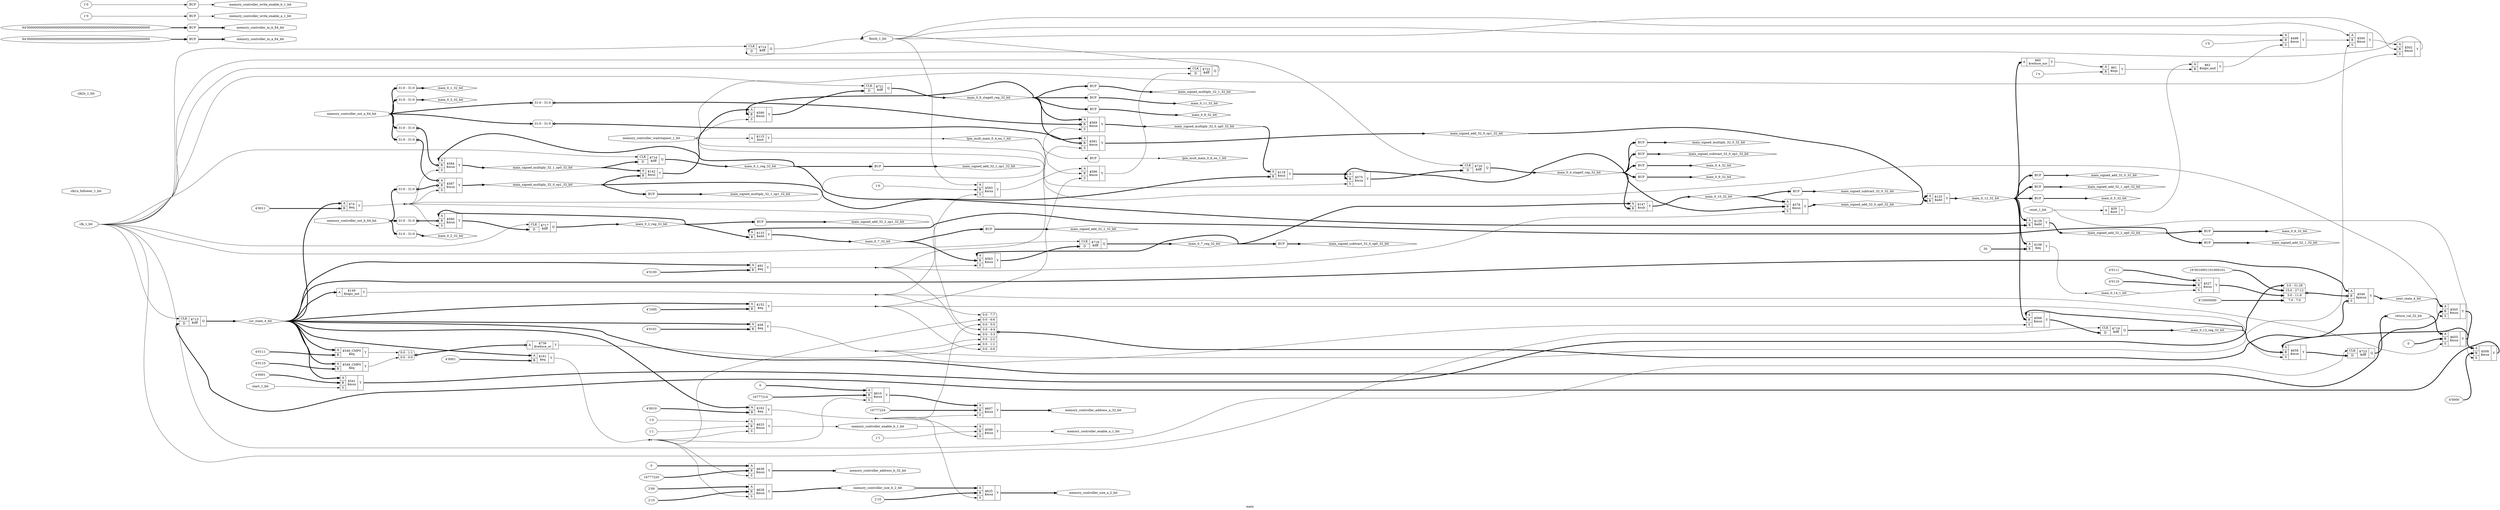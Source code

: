 digraph "main" {
label="main";
rankdir="LR";
remincross=true;
n35 [ shape=octagon, label="clk_1_bit", color="black", fontcolor="black" ];
n36 [ shape=octagon, label="clk1x_follower_1_bit", color="black", fontcolor="black" ];
n37 [ shape=octagon, label="clk2x_1_bit", color="black", fontcolor="black" ];
n38 [ shape=diamond, label="cur_state_4_bit", color="black", fontcolor="black" ];
n39 [ shape=octagon, label="finish_1_bit", color="black", fontcolor="black" ];
n40 [ shape=diamond, label="lpm_mult_main_0_4_en_1_bit", color="black", fontcolor="black" ];
n41 [ shape=diamond, label="lpm_mult_main_0_8_en_1_bit", color="black", fontcolor="black" ];
n42 [ shape=diamond, label="main_0_1_32_bit", color="black", fontcolor="black" ];
n43 [ shape=diamond, label="main_0_10_32_bit", color="black", fontcolor="black" ];
n44 [ shape=diamond, label="main_0_11_32_bit", color="black", fontcolor="black" ];
n45 [ shape=diamond, label="main_0_12_32_bit", color="black", fontcolor="black" ];
n46 [ shape=diamond, label="main_0_12_reg_32_bit", color="black", fontcolor="black" ];
n47 [ shape=diamond, label="main_0_14_1_bit", color="black", fontcolor="black" ];
n48 [ shape=diamond, label="main_0_1_reg_32_bit", color="black", fontcolor="black" ];
n49 [ shape=diamond, label="main_0_2_32_bit", color="black", fontcolor="black" ];
n50 [ shape=diamond, label="main_0_2_reg_32_bit", color="black", fontcolor="black" ];
n51 [ shape=diamond, label="main_0_3_32_bit", color="black", fontcolor="black" ];
n52 [ shape=diamond, label="main_0_4_32_bit", color="black", fontcolor="black" ];
n53 [ shape=diamond, label="main_0_4_stage0_reg_32_bit", color="black", fontcolor="black" ];
n54 [ shape=diamond, label="main_0_5_32_bit", color="black", fontcolor="black" ];
n55 [ shape=diamond, label="main_0_6_32_bit", color="black", fontcolor="black" ];
n56 [ shape=diamond, label="main_0_7_32_bit", color="black", fontcolor="black" ];
n57 [ shape=diamond, label="main_0_7_reg_32_bit", color="black", fontcolor="black" ];
n58 [ shape=diamond, label="main_0_8_32_bit", color="black", fontcolor="black" ];
n59 [ shape=diamond, label="main_0_8_stage0_reg_32_bit", color="black", fontcolor="black" ];
n60 [ shape=diamond, label="main_0_9_32_bit", color="black", fontcolor="black" ];
n61 [ shape=diamond, label="main_signed_add_32_0_32_bit", color="black", fontcolor="black" ];
n62 [ shape=diamond, label="main_signed_add_32_0_op0_32_bit", color="black", fontcolor="black" ];
n63 [ shape=diamond, label="main_signed_add_32_0_op1_32_bit", color="black", fontcolor="black" ];
n64 [ shape=diamond, label="main_signed_add_32_1_32_bit", color="black", fontcolor="black" ];
n65 [ shape=diamond, label="main_signed_add_32_1_op0_32_bit", color="black", fontcolor="black" ];
n66 [ shape=diamond, label="main_signed_add_32_1_op1_32_bit", color="black", fontcolor="black" ];
n67 [ shape=diamond, label="main_signed_add_32_2_32_bit", color="black", fontcolor="black" ];
n68 [ shape=diamond, label="main_signed_add_32_2_op0_32_bit", color="black", fontcolor="black" ];
n69 [ shape=diamond, label="main_signed_add_32_2_op1_32_bit", color="black", fontcolor="black" ];
n70 [ shape=diamond, label="main_signed_multiply_32_0_32_bit", color="black", fontcolor="black" ];
n71 [ shape=diamond, label="main_signed_multiply_32_0_op0_32_bit", color="black", fontcolor="black" ];
n72 [ shape=diamond, label="main_signed_multiply_32_0_op1_32_bit", color="black", fontcolor="black" ];
n73 [ shape=diamond, label="main_signed_multiply_32_1_32_bit", color="black", fontcolor="black" ];
n74 [ shape=diamond, label="main_signed_multiply_32_1_op0_32_bit", color="black", fontcolor="black" ];
n75 [ shape=diamond, label="main_signed_multiply_32_1_op1_32_bit", color="black", fontcolor="black" ];
n76 [ shape=diamond, label="main_signed_subtract_32_0_32_bit", color="black", fontcolor="black" ];
n77 [ shape=diamond, label="main_signed_subtract_32_0_op0_32_bit", color="black", fontcolor="black" ];
n78 [ shape=diamond, label="main_signed_subtract_32_0_op1_32_bit", color="black", fontcolor="black" ];
n79 [ shape=octagon, label="memory_controller_address_a_32_bit", color="black", fontcolor="black" ];
n80 [ shape=octagon, label="memory_controller_address_b_32_bit", color="black", fontcolor="black" ];
n81 [ shape=octagon, label="memory_controller_enable_a_1_bit", color="black", fontcolor="black" ];
n82 [ shape=octagon, label="memory_controller_enable_b_1_bit", color="black", fontcolor="black" ];
n83 [ shape=octagon, label="memory_controller_in_a_64_bit", color="black", fontcolor="black" ];
n84 [ shape=octagon, label="memory_controller_in_b_64_bit", color="black", fontcolor="black" ];
n85 [ shape=octagon, label="memory_controller_out_a_64_bit", color="black", fontcolor="black" ];
n86 [ shape=octagon, label="memory_controller_out_b_64_bit", color="black", fontcolor="black" ];
n87 [ shape=octagon, label="memory_controller_size_a_2_bit", color="black", fontcolor="black" ];
n88 [ shape=octagon, label="memory_controller_size_b_2_bit", color="black", fontcolor="black" ];
n89 [ shape=octagon, label="memory_controller_waitrequest_1_bit", color="black", fontcolor="black" ];
n90 [ shape=octagon, label="memory_controller_write_enable_a_1_bit", color="black", fontcolor="black" ];
n91 [ shape=octagon, label="memory_controller_write_enable_b_1_bit", color="black", fontcolor="black" ];
n92 [ shape=diamond, label="next_state_4_bit", color="black", fontcolor="black" ];
n93 [ shape=octagon, label="reset_1_bit", color="black", fontcolor="black" ];
n94 [ shape=octagon, label="return_val_32_bit", color="black", fontcolor="black" ];
n95 [ shape=octagon, label="start_1_bit", color="black", fontcolor="black" ];
c99 [ shape=record, label="{{<p96> A|<p97> B}|$125\n$add|{<p98> Y}}" ];
c100 [ shape=record, label="{{<p96> A|<p97> B}|$129\n$add|{<p98> Y}}" ];
c101 [ shape=record, label="{{<p96> A|<p97> B}|$133\n$add|{<p98> Y}}" ];
c102 [ shape=record, label="{{<p96> A}|$736\n$reduce_or|{<p98> Y}}" ];
x0 [ shape=record, style=rounded, label="<s1> 0:0 - 1:1 |<s0> 0:0 - 0:0 " ];
x0:e -> c102:p96:w [arrowhead=odiamond, arrowtail=odiamond, dir=both, color="black", style="setlinewidth(3)", label=""];
v1 [ label="4'0101" ];
c103 [ shape=record, label="{{<p96> A|<p97> B}|$58\n$eq|{<p98> Y}}" ];
c104 [ shape=record, label="{{<p96> A}|$59\n$not|{<p98> Y}}" ];
v2 [ label="4'0011" ];
c105 [ shape=record, label="{{<p96> A|<p97> B}|$74\n$eq|{<p98> Y}}" ];
v3 [ label="4'0100" ];
c106 [ shape=record, label="{{<p96> A|<p97> B}|$92\n$eq|{<p98> Y}}" ];
v4 [ label="30" ];
c107 [ shape=record, label="{{<p96> A|<p97> B}|$109\n$eq|{<p98> Y}}" ];
c108 [ shape=record, label="{{<p96> A}|$115\n$not|{<p98> Y}}" ];
c109 [ shape=record, label="{{<p96> A}|$149\n$logic_not|{<p98> Y}}" ];
v5 [ label="4'1000" ];
c110 [ shape=record, label="{{<p96> A|<p97> B}|$152\n$eq|{<p98> Y}}" ];
v6 [ label="4'0001" ];
c111 [ shape=record, label="{{<p96> A|<p97> B}|$161\n$eq|{<p98> Y}}" ];
v7 [ label="4'0010" ];
c112 [ shape=record, label="{{<p96> A|<p97> B}|$162\n$eq|{<p98> Y}}" ];
v8 [ label="1'x" ];
c113 [ shape=record, label="{{<p96> A|<p97> B}|$61\n$eqx|{<p98> Y}}" ];
c114 [ shape=record, label="{{<p96> A|<p97> B}|$62\n$logic_and|{<p98> Y}}" ];
c115 [ shape=record, label="{{<p96> A|<p97> B}|$118\n$mul|{<p98> Y}}" ];
c116 [ shape=record, label="{{<p96> A|<p97> B}|$142\n$mul|{<p98> Y}}" ];
c120 [ shape=record, label="{{<p117> CLK|<p118> D}|$714\n$dff|{<p119> Q}}" ];
c121 [ shape=record, label="{{<p117> CLK|<p118> D}|$715\n$dff|{<p119> Q}}" ];
c122 [ shape=record, label="{{<p117> CLK|<p118> D}|$716\n$dff|{<p119> Q}}" ];
c123 [ shape=record, label="{{<p117> CLK|<p118> D}|$717\n$dff|{<p119> Q}}" ];
c124 [ shape=record, label="{{<p117> CLK|<p118> D}|$718\n$dff|{<p119> Q}}" ];
c125 [ shape=record, label="{{<p117> CLK|<p118> D}|$719\n$dff|{<p119> Q}}" ];
c126 [ shape=record, label="{{<p117> CLK|<p118> D}|$720\n$dff|{<p119> Q}}" ];
c127 [ shape=record, label="{{<p117> CLK|<p118> D}|$721\n$dff|{<p119> Q}}" ];
c128 [ shape=record, label="{{<p117> CLK|<p118> D}|$722\n$dff|{<p119> Q}}" ];
c129 [ shape=record, label="{{<p117> CLK|<p118> D}|$723\n$dff|{<p119> Q}}" ];
v9 [ label="1'0" ];
c131 [ shape=record, label="{{<p96> A|<p97> B|<p130> S}|$498\n$mux|{<p98> Y}}" ];
c132 [ shape=record, label="{{<p96> A|<p97> B|<p130> S}|$500\n$mux|{<p98> Y}}" ];
c133 [ shape=record, label="{{<p96> A|<p97> B|<p130> S}|$502\n$mux|{<p98> Y}}" ];
c134 [ shape=record, label="{{<p96> A|<p97> B|<p130> S}|$505\n$mux|{<p98> Y}}" ];
v10 [ label="4'0000" ];
c135 [ shape=record, label="{{<p96> A|<p97> B|<p130> S}|$508\n$mux|{<p98> Y}}" ];
v11 [ label="4'0111" ];
v12 [ label="4'0110" ];
c136 [ shape=record, label="{{<p96> A|<p97> B|<p130> S}|$527\n$mux|{<p98> Y}}" ];
v13 [ label="4'0001" ];
c137 [ shape=record, label="{{<p96> A|<p97> B|<p130> S}|$541\n$mux|{<p98> Y}}" ];
v15 [ label="16'0010001101000101" ];
v16 [ label="8'10000000" ];
c138 [ shape=record, label="{{<p96> A|<p97> B|<p130> S}|$546\n$pmux|{<p98> Y}}" ];
x14 [ shape=record, style=rounded, label="<s3> 3:0 - 31:28 |<s2> 15:0 - 27:12 |<s1> 3:0 - 11:8 |<s0> 7:0 - 7:0 " ];
x14:e -> c138:p97:w [arrowhead=odiamond, arrowtail=odiamond, dir=both, color="black", style="setlinewidth(3)", label=""];
x17 [ shape=record, style=rounded, label="<s7> 0:0 - 7:7 |<s6> 0:0 - 6:6 |<s5> 0:0 - 5:5 |<s4> 0:0 - 4:4 |<s3> 0:0 - 3:3 |<s2> 0:0 - 2:2 |<s1> 0:0 - 1:1 |<s0> 0:0 - 0:0 " ];
x17:e -> c138:p130:w [arrowhead=odiamond, arrowtail=odiamond, dir=both, color="black", style="setlinewidth(3)", label=""];
v18 [ label="4'0111" ];
c139 [ shape=record, label="{{<p96> A|<p97> B}|$548_CMP0\n$eq|{<p98> Y}}" ];
v19 [ label="4'0110" ];
c140 [ shape=record, label="{{<p96> A|<p97> B}|$549_CMP0\n$eq|{<p98> Y}}" ];
c141 [ shape=record, label="{{<p96> A|<p97> B|<p130> S}|$560\n$mux|{<p98> Y}}" ];
x20 [ shape=record, style=rounded, label="<s0> 31:0 - 31:0 " ];
x20:e -> c141:p97:w [arrowhead=odiamond, arrowtail=odiamond, dir=both, color="black", style="setlinewidth(3)", label=""];
c142 [ shape=record, label="{{<p96> A|<p97> B|<p130> S}|$563\n$mux|{<p98> Y}}" ];
c143 [ shape=record, label="{{<p96> A|<p97> B|<p130> S}|$566\n$mux|{<p98> Y}}" ];
c144 [ shape=record, label="{{<p96> A|<p97> B|<p130> S}|$569\n$mux|{<p98> Y}}" ];
x21 [ shape=record, style=rounded, label="<s0> 31:0 - 31:0 " ];
x21:e -> c144:p97:w [arrowhead=odiamond, arrowtail=odiamond, dir=both, color="black", style="setlinewidth(3)", label=""];
c145 [ shape=record, label="{{<p96> A|<p97> B|<p130> S}|$575\n$mux|{<p98> Y}}" ];
c146 [ shape=record, label="{{<p96> A|<p97> B|<p130> S}|$578\n$mux|{<p98> Y}}" ];
c147 [ shape=record, label="{{<p96> A|<p97> B|<p130> S}|$581\n$mux|{<p98> Y}}" ];
x22 [ shape=record, style=rounded, label="<s0> 31:0 - 31:0 " ];
x22:e -> c147:p97:w [arrowhead=odiamond, arrowtail=odiamond, dir=both, color="black", style="setlinewidth(3)", label=""];
c148 [ shape=record, label="{{<p96> A|<p97> B|<p130> S}|$584\n$mux|{<p98> Y}}" ];
x23 [ shape=record, style=rounded, label="<s0> 31:0 - 31:0 " ];
x23:e -> c148:p97:w [arrowhead=odiamond, arrowtail=odiamond, dir=both, color="black", style="setlinewidth(3)", label=""];
c149 [ shape=record, label="{{<p96> A|<p97> B|<p130> S}|$587\n$mux|{<p98> Y}}" ];
x24 [ shape=record, style=rounded, label="<s0> 31:0 - 31:0 " ];
x24:e -> c149:p96:w [arrowhead=odiamond, arrowtail=odiamond, dir=both, color="black", style="setlinewidth(3)", label=""];
x25 [ shape=record, style=rounded, label="<s0> 31:0 - 31:0 " ];
x25:e -> c149:p97:w [arrowhead=odiamond, arrowtail=odiamond, dir=both, color="black", style="setlinewidth(3)", label=""];
c150 [ shape=record, label="{{<p96> A|<p97> B|<p130> S}|$590\n$mux|{<p98> Y}}" ];
v26 [ label="1'0" ];
c151 [ shape=record, label="{{<p96> A|<p97> B|<p130> S}|$593\n$mux|{<p98> Y}}" ];
c152 [ shape=record, label="{{<p96> A|<p97> B|<p130> S}|$596\n$mux|{<p98> Y}}" ];
v27 [ label="1'1" ];
c153 [ shape=record, label="{{<p96> A|<p97> B|<p130> S}|$599\n$mux|{<p98> Y}}" ];
v28 [ label="16777224" ];
c154 [ shape=record, label="{{<p96> A|<p97> B|<p130> S}|$607\n$mux|{<p98> Y}}" ];
v29 [ label="0" ];
v30 [ label="16777216" ];
c155 [ shape=record, label="{{<p96> A|<p97> B|<p130> S}|$610\n$mux|{<p98> Y}}" ];
v31 [ label="2'10" ];
c156 [ shape=record, label="{{<p96> A|<p97> B|<p130> S}|$625\n$mux|{<p98> Y}}" ];
v32 [ label="2'00" ];
v33 [ label="2'10" ];
c157 [ shape=record, label="{{<p96> A|<p97> B|<p130> S}|$628\n$mux|{<p98> Y}}" ];
v34 [ label="1'0" ];
v35 [ label="1'1" ];
c158 [ shape=record, label="{{<p96> A|<p97> B|<p130> S}|$633\n$mux|{<p98> Y}}" ];
v36 [ label="0" ];
v37 [ label="16777220" ];
c159 [ shape=record, label="{{<p96> A|<p97> B|<p130> S}|$638\n$mux|{<p98> Y}}" ];
v38 [ label="0" ];
c160 [ shape=record, label="{{<p96> A|<p97> B|<p130> S}|$655\n$mux|{<p98> Y}}" ];
c161 [ shape=record, label="{{<p96> A|<p97> B|<p130> S}|$658\n$mux|{<p98> Y}}" ];
c162 [ shape=record, label="{{<p96> A}|$60\n$reduce_xor|{<p98> Y}}" ];
c163 [ shape=record, label="{{<p96> A|<p97> B}|$147\n$sub|{<p98> Y}}" ];
x39 [shape=box, style=rounded, label="BUF"];
x40 [ shape=record, style=rounded, label="<s0> 31:0 - 31:0 " ];
x41 [shape=box, style=rounded, label="BUF"];
x42 [ shape=record, style=rounded, label="<s0> 31:0 - 31:0 " ];
x43 [ shape=record, style=rounded, label="<s0> 31:0 - 31:0 " ];
x44 [shape=box, style=rounded, label="BUF"];
x45 [shape=box, style=rounded, label="BUF"];
x46 [shape=box, style=rounded, label="BUF"];
x47 [shape=box, style=rounded, label="BUF"];
x48 [shape=box, style=rounded, label="BUF"];
x49 [shape=box, style=rounded, label="BUF"];
x50 [shape=box, style=rounded, label="BUF"];
x51 [shape=box, style=rounded, label="BUF"];
x52 [shape=box, style=rounded, label="BUF"];
x53 [shape=box, style=rounded, label="BUF"];
x54 [shape=box, style=rounded, label="BUF"];
x55 [shape=box, style=rounded, label="BUF"];
x56 [shape=box, style=rounded, label="BUF"];
x57 [shape=box, style=rounded, label="BUF"];
x58 [shape=box, style=rounded, label="BUF"];
x59 [shape=box, style=rounded, label="BUF"];
x60 [shape=box, style=rounded, label="BUF"];
v61 [ label="64'0000000000000000000000000000000000000000000000000000000000000000" ];
x62 [shape=box, style=rounded, label="BUF"];
v63 [ label="64'0000000000000000000000000000000000000000000000000000000000000000" ];
x64 [shape=box, style=rounded, label="BUF"];
v65 [ label="1'0" ];
x66 [shape=box, style=rounded, label="BUF"];
v67 [ label="1'0" ];
x68 [shape=box, style=rounded, label="BUF"];
c152:p98:e -> c128:p118:w [color="black", label=""];
c155:p98:e -> c154:p96:w [color="black", style="setlinewidth(3)", label=""];
c137:p98:e -> x14:s3:w [color="black", style="setlinewidth(3)", label=""];
c136:p98:e -> x14:s1:w [color="black", style="setlinewidth(3)", label=""];
c102:p98:e -> x17:s1:w [color="black", label=""];
n15 [ shape=point ];
c103:p98:e -> n15:w [color="black", label=""];
n15:e -> c132:p130:w [color="black", label=""];
n15:e -> c143:p130:w [color="black", label=""];
n15:e -> x17:s2:w [color="black", label=""];
c104:p98:e -> c114:p96:w [color="black", label=""];
n17 [ shape=point ];
c105:p98:e -> n17:w [color="black", label=""];
n17:e -> c141:p130:w [color="black", label=""];
n17:e -> c144:p130:w [color="black", label=""];
n17:e -> c148:p130:w [color="black", label=""];
n17:e -> c149:p130:w [color="black", label=""];
n17:e -> x17:s4:w [color="black", label=""];
n18 [ shape=point ];
c106:p98:e -> n18:w [color="black", label=""];
n18:e -> c142:p130:w [color="black", label=""];
n18:e -> c146:p130:w [color="black", label=""];
n18:e -> c147:p130:w [color="black", label=""];
n18:e -> x17:s3:w [color="black", label=""];
n19 [ shape=point ];
c109:p98:e -> n19:w [color="black", label=""];
n19:e -> c151:p130:w [color="black", label=""];
n19:e -> c160:p130:w [color="black", label=""];
n19:e -> x17:s7:w [color="black", label=""];
c135:p98:e -> c121:p118:w [color="black", style="setlinewidth(3)", label=""];
n20 [ shape=point ];
c110:p98:e -> n20:w [color="black", label=""];
n20:e -> c152:p130:w [color="black", label=""];
n20:e -> c161:p130:w [color="black", label=""];
n20:e -> x17:s0:w [color="black", label=""];
n21 [ shape=point ];
c111:p98:e -> n21:w [color="black", label=""];
n21:e -> c155:p130:w [color="black", label=""];
n21:e -> c157:p130:w [color="black", label=""];
n21:e -> c158:p130:w [color="black", label=""];
n21:e -> c159:p130:w [color="black", label=""];
n21:e -> x17:s6:w [color="black", label=""];
n22 [ shape=point ];
c112:p98:e -> n22:w [color="black", label=""];
n22:e -> c153:p130:w [color="black", label=""];
n22:e -> c154:p130:w [color="black", label=""];
n22:e -> c156:p130:w [color="black", label=""];
n22:e -> x17:s5:w [color="black", label=""];
c113:p98:e -> c114:p97:w [color="black", label=""];
c114:p98:e -> c131:p130:w [color="black", label=""];
c115:p98:e -> c145:p96:w [color="black", style="setlinewidth(3)", label=""];
c116:p98:e -> c150:p96:w [color="black", style="setlinewidth(3)", label=""];
c131:p98:e -> c132:p97:w [color="black", label=""];
c132:p98:e -> c133:p96:w [color="black", label=""];
c134:p98:e -> c135:p96:w [color="black", style="setlinewidth(3)", label=""];
c133:p98:e -> c120:p118:w [color="black", label=""];
c139:p98:e -> x0:s1:w [color="black", label=""];
c140:p98:e -> x0:s0:w [color="black", label=""];
c151:p98:e -> c152:p96:w [color="black", label=""];
c160:p98:e -> c161:p96:w [color="black", style="setlinewidth(3)", label=""];
c162:p98:e -> c113:p96:w [color="black", label=""];
n35:e -> c120:p117:w [color="black", label=""];
n35:e -> c121:p117:w [color="black", label=""];
n35:e -> c122:p117:w [color="black", label=""];
n35:e -> c123:p117:w [color="black", label=""];
n35:e -> c124:p117:w [color="black", label=""];
n35:e -> c125:p117:w [color="black", label=""];
n35:e -> c126:p117:w [color="black", label=""];
n35:e -> c127:p117:w [color="black", label=""];
n35:e -> c128:p117:w [color="black", label=""];
n35:e -> c129:p117:w [color="black", label=""];
c121:p119:e -> n38:w [color="black", style="setlinewidth(3)", label=""];
n38:e -> c103:p96:w [color="black", style="setlinewidth(3)", label=""];
n38:e -> c105:p96:w [color="black", style="setlinewidth(3)", label=""];
n38:e -> c106:p96:w [color="black", style="setlinewidth(3)", label=""];
n38:e -> c109:p96:w [color="black", style="setlinewidth(3)", label=""];
n38:e -> c110:p96:w [color="black", style="setlinewidth(3)", label=""];
n38:e -> c111:p96:w [color="black", style="setlinewidth(3)", label=""];
n38:e -> c112:p96:w [color="black", style="setlinewidth(3)", label=""];
n38:e -> c134:p97:w [color="black", style="setlinewidth(3)", label=""];
n38:e -> c137:p96:w [color="black", style="setlinewidth(3)", label=""];
n38:e -> c138:p96:w [color="black", style="setlinewidth(3)", label=""];
n38:e -> c139:p96:w [color="black", style="setlinewidth(3)", label=""];
n38:e -> c140:p96:w [color="black", style="setlinewidth(3)", label=""];
c120:p119:e -> n39:w [color="black", label=""];
c128:p119:e -> n39:w [color="black", label=""];
n39:e -> c131:p96:w [color="black", label=""];
n39:e -> c132:p96:w [color="black", label=""];
n39:e -> c133:p97:w [color="black", label=""];
n39:e -> c151:p96:w [color="black", label=""];
c143:p98:e -> c125:p118:w [color="black", style="setlinewidth(3)", label=""];
c108:p98:e -> n40:w [color="black", label=""];
n40:e -> c152:p97:w [color="black", label=""];
n40:e -> x39:w:w [color="black", label=""];
x39:e:e -> n41:w [color="black", label=""];
x40:e -> n42:w [color="black", style="setlinewidth(3)", label=""];
c163:p98:e -> n43:w [color="black", style="setlinewidth(3)", label=""];
n43:e -> c146:p96:w [color="black", style="setlinewidth(3)", label=""];
n43:e -> x58:w:w [color="black", style="setlinewidth(3)", label=""];
x41:e:e -> n44:w [color="black", style="setlinewidth(3)", label=""];
c99:p98:e -> n45:w [color="black", style="setlinewidth(3)", label=""];
n45:e -> c100:p96:w [color="black", style="setlinewidth(3)", label=""];
n45:e -> c107:p96:w [color="black", style="setlinewidth(3)", label=""];
n45:e -> c143:p97:w [color="black", style="setlinewidth(3)", label=""];
n45:e -> c162:p96:w [color="black", style="setlinewidth(3)", label=""];
n45:e -> x45:w:w [color="black", style="setlinewidth(3)", label=""];
n45:e -> x49:w:w [color="black", style="setlinewidth(3)", label=""];
n45:e -> x51:w:w [color="black", style="setlinewidth(3)", label=""];
c125:p119:e -> n46:w [color="black", style="setlinewidth(3)", label=""];
n46:e -> c143:p96:w [color="black", style="setlinewidth(3)", label=""];
n46:e -> c161:p97:w [color="black", style="setlinewidth(3)", label=""];
c107:p98:e -> n47:w [color="black", label=""];
n47:e -> c136:p130:w [color="black", label=""];
c122:p119:e -> n48:w [color="black", style="setlinewidth(3)", label=""];
n48:e -> c100:p97:w [color="black", style="setlinewidth(3)", label=""];
n48:e -> c148:p96:w [color="black", style="setlinewidth(3)", label=""];
n48:e -> x52:w:w [color="black", style="setlinewidth(3)", label=""];
x42:e -> n49:w [color="black", style="setlinewidth(3)", label=""];
c141:p98:e -> c123:p118:w [color="black", style="setlinewidth(3)", label=""];
c123:p119:e -> n50:w [color="black", style="setlinewidth(3)", label=""];
n50:e -> c101:p97:w [color="black", style="setlinewidth(3)", label=""];
n50:e -> c141:p96:w [color="black", style="setlinewidth(3)", label=""];
n50:e -> x54:w:w [color="black", style="setlinewidth(3)", label=""];
x43:e -> n51:w [color="black", style="setlinewidth(3)", label=""];
x44:e:e -> n52:w [color="black", style="setlinewidth(3)", label=""];
c126:p119:e -> n53:w [color="black", style="setlinewidth(3)", label=""];
n53:e -> c145:p97:w [color="black", style="setlinewidth(3)", label=""];
n53:e -> c146:p97:w [color="black", style="setlinewidth(3)", label=""];
n53:e -> c163:p97:w [color="black", style="setlinewidth(3)", label=""];
n53:e -> x44:w:w [color="black", style="setlinewidth(3)", label=""];
n53:e -> x48:w:w [color="black", style="setlinewidth(3)", label=""];
n53:e -> x55:w:w [color="black", style="setlinewidth(3)", label=""];
n53:e -> x60:w:w [color="black", style="setlinewidth(3)", label=""];
x45:e:e -> n54:w [color="black", style="setlinewidth(3)", label=""];
x46:e:e -> n55:w [color="black", style="setlinewidth(3)", label=""];
c101:p98:e -> n56:w [color="black", style="setlinewidth(3)", label=""];
n56:e -> c142:p97:w [color="black", style="setlinewidth(3)", label=""];
n56:e -> x53:w:w [color="black", style="setlinewidth(3)", label=""];
c124:p119:e -> n57:w [color="black", style="setlinewidth(3)", label=""];
n57:e -> c142:p96:w [color="black", style="setlinewidth(3)", label=""];
n57:e -> c163:p96:w [color="black", style="setlinewidth(3)", label=""];
n57:e -> x59:w:w [color="black", style="setlinewidth(3)", label=""];
x47:e:e -> n58:w [color="black", style="setlinewidth(3)", label=""];
c127:p119:e -> n59:w [color="black", style="setlinewidth(3)", label=""];
n59:e -> c144:p96:w [color="black", style="setlinewidth(3)", label=""];
n59:e -> c147:p96:w [color="black", style="setlinewidth(3)", label=""];
n59:e -> c150:p97:w [color="black", style="setlinewidth(3)", label=""];
n59:e -> x41:w:w [color="black", style="setlinewidth(3)", label=""];
n59:e -> x47:w:w [color="black", style="setlinewidth(3)", label=""];
n59:e -> x56:w:w [color="black", style="setlinewidth(3)", label=""];
c145:p98:e -> c126:p118:w [color="black", style="setlinewidth(3)", label=""];
x48:e:e -> n60:w [color="black", style="setlinewidth(3)", label=""];
x49:e:e -> n61:w [color="black", style="setlinewidth(3)", label=""];
c146:p98:e -> n62:w [color="black", style="setlinewidth(3)", label=""];
n62:e -> c99:p96:w [color="black", style="setlinewidth(3)", label=""];
c147:p98:e -> n63:w [color="black", style="setlinewidth(3)", label=""];
n63:e -> c99:p97:w [color="black", style="setlinewidth(3)", label=""];
x50:e:e -> n64:w [color="black", style="setlinewidth(3)", label=""];
x51:e:e -> n65:w [color="black", style="setlinewidth(3)", label=""];
x52:e:e -> n66:w [color="black", style="setlinewidth(3)", label=""];
x53:e:e -> n67:w [color="black", style="setlinewidth(3)", label=""];
c100:p98:e -> n68:w [color="black", style="setlinewidth(3)", label=""];
n68:e -> c101:p96:w [color="black", style="setlinewidth(3)", label=""];
n68:e -> x46:w:w [color="black", style="setlinewidth(3)", label=""];
n68:e -> x50:w:w [color="black", style="setlinewidth(3)", label=""];
x54:e:e -> n69:w [color="black", style="setlinewidth(3)", label=""];
c142:p98:e -> c124:p118:w [color="black", style="setlinewidth(3)", label=""];
x55:e:e -> n70:w [color="black", style="setlinewidth(3)", label=""];
c144:p98:e -> n71:w [color="black", style="setlinewidth(3)", label=""];
n71:e -> c115:p96:w [color="black", style="setlinewidth(3)", label=""];
c149:p98:e -> n72:w [color="black", style="setlinewidth(3)", label=""];
n72:e -> c115:p97:w [color="black", style="setlinewidth(3)", label=""];
n72:e -> c116:p97:w [color="black", style="setlinewidth(3)", label=""];
n72:e -> x57:w:w [color="black", style="setlinewidth(3)", label=""];
x56:e:e -> n73:w [color="black", style="setlinewidth(3)", label=""];
c148:p98:e -> n74:w [color="black", style="setlinewidth(3)", label=""];
n74:e -> c116:p96:w [color="black", style="setlinewidth(3)", label=""];
n74:e -> c122:p118:w [color="black", style="setlinewidth(3)", label=""];
x57:e:e -> n75:w [color="black", style="setlinewidth(3)", label=""];
x58:e:e -> n76:w [color="black", style="setlinewidth(3)", label=""];
x59:e:e -> n77:w [color="black", style="setlinewidth(3)", label=""];
x60:e:e -> n78:w [color="black", style="setlinewidth(3)", label=""];
c154:p98:e -> n79:w [color="black", style="setlinewidth(3)", label=""];
c150:p98:e -> c127:p118:w [color="black", style="setlinewidth(3)", label=""];
c159:p98:e -> n80:w [color="black", style="setlinewidth(3)", label=""];
c153:p98:e -> n81:w [color="black", label=""];
c158:p98:e -> n82:w [color="black", label=""];
n82:e -> c153:p96:w [color="black", label=""];
x62:e:e -> n83:w [color="black", style="setlinewidth(3)", label=""];
x64:e:e -> n84:w [color="black", style="setlinewidth(3)", label=""];
n85:e -> x21:s0:w [color="black", style="setlinewidth(3)", label=""];
n85:e -> x22:s0:w [color="black", style="setlinewidth(3)", label=""];
n85:e -> x23:s0:w [color="black", style="setlinewidth(3)", label=""];
n85:e -> x24:s0:w [color="black", style="setlinewidth(3)", label=""];
n85:e -> x40:s0:w [color="black", style="setlinewidth(3)", label=""];
n85:e -> x43:s0:w [color="black", style="setlinewidth(3)", label=""];
n86:e -> x20:s0:w [color="black", style="setlinewidth(3)", label=""];
n86:e -> x25:s0:w [color="black", style="setlinewidth(3)", label=""];
n86:e -> x42:s0:w [color="black", style="setlinewidth(3)", label=""];
c156:p98:e -> n87:w [color="black", style="setlinewidth(3)", label=""];
c157:p98:e -> n88:w [color="black", style="setlinewidth(3)", label=""];
n88:e -> c156:p96:w [color="black", style="setlinewidth(3)", label=""];
n89:e -> c108:p96:w [color="black", label=""];
n89:e -> c133:p130:w [color="black", label=""];
n89:e -> c134:p130:w [color="black", label=""];
n89:e -> c145:p130:w [color="black", label=""];
n89:e -> c150:p130:w [color="black", label=""];
c161:p98:e -> c129:p118:w [color="black", style="setlinewidth(3)", label=""];
x66:e:e -> n90:w [color="black", label=""];
x68:e:e -> n91:w [color="black", label=""];
c138:p98:e -> n92:w [color="black", style="setlinewidth(3)", label=""];
n92:e -> c134:p96:w [color="black", style="setlinewidth(3)", label=""];
n93:e -> c104:p96:w [color="black", label=""];
n93:e -> c135:p130:w [color="black", label=""];
c129:p119:e -> n94:w [color="black", style="setlinewidth(3)", label=""];
n94:e -> c160:p96:w [color="black", style="setlinewidth(3)", label=""];
n95:e -> c137:p130:w [color="black", label=""];
v1:e -> c103:p97:w [color="black", style="setlinewidth(3)", label=""];
v10:e -> c135:p97:w [color="black", style="setlinewidth(3)", label=""];
v11:e -> c136:p96:w [color="black", style="setlinewidth(3)", label=""];
v12:e -> c136:p97:w [color="black", style="setlinewidth(3)", label=""];
v13:e -> c137:p97:w [color="black", style="setlinewidth(3)", label=""];
v15:e -> x14:s2:w [color="black", style="setlinewidth(3)", label=""];
v16:e -> x14:s0:w [color="black", style="setlinewidth(3)", label=""];
v18:e -> c139:p97:w [color="black", style="setlinewidth(3)", label=""];
v19:e -> c140:p97:w [color="black", style="setlinewidth(3)", label=""];
v2:e -> c105:p97:w [color="black", style="setlinewidth(3)", label=""];
v26:e -> c151:p97:w [color="black", label=""];
v27:e -> c153:p97:w [color="black", label=""];
v28:e -> c154:p97:w [color="black", style="setlinewidth(3)", label=""];
v29:e -> c155:p96:w [color="black", style="setlinewidth(3)", label=""];
v3:e -> c106:p97:w [color="black", style="setlinewidth(3)", label=""];
v30:e -> c155:p97:w [color="black", style="setlinewidth(3)", label=""];
v31:e -> c156:p97:w [color="black", style="setlinewidth(3)", label=""];
v32:e -> c157:p96:w [color="black", style="setlinewidth(3)", label=""];
v33:e -> c157:p97:w [color="black", style="setlinewidth(3)", label=""];
v34:e -> c158:p96:w [color="black", label=""];
v35:e -> c158:p97:w [color="black", label=""];
v36:e -> c159:p96:w [color="black", style="setlinewidth(3)", label=""];
v37:e -> c159:p97:w [color="black", style="setlinewidth(3)", label=""];
v38:e -> c160:p97:w [color="black", style="setlinewidth(3)", label=""];
v4:e -> c107:p97:w [color="black", style="setlinewidth(3)", label=""];
v5:e -> c110:p97:w [color="black", style="setlinewidth(3)", label=""];
v6:e -> c111:p97:w [color="black", style="setlinewidth(3)", label=""];
v61:e -> x62:w:w [color="black", style="setlinewidth(3)", label=""];
v63:e -> x64:w:w [color="black", style="setlinewidth(3)", label=""];
v65:e -> x66:w:w [color="black", label=""];
v67:e -> x68:w:w [color="black", label=""];
v7:e -> c112:p97:w [color="black", style="setlinewidth(3)", label=""];
v8:e -> c113:p97:w [color="black", label=""];
v9:e -> c131:p97:w [color="black", label=""];
}
